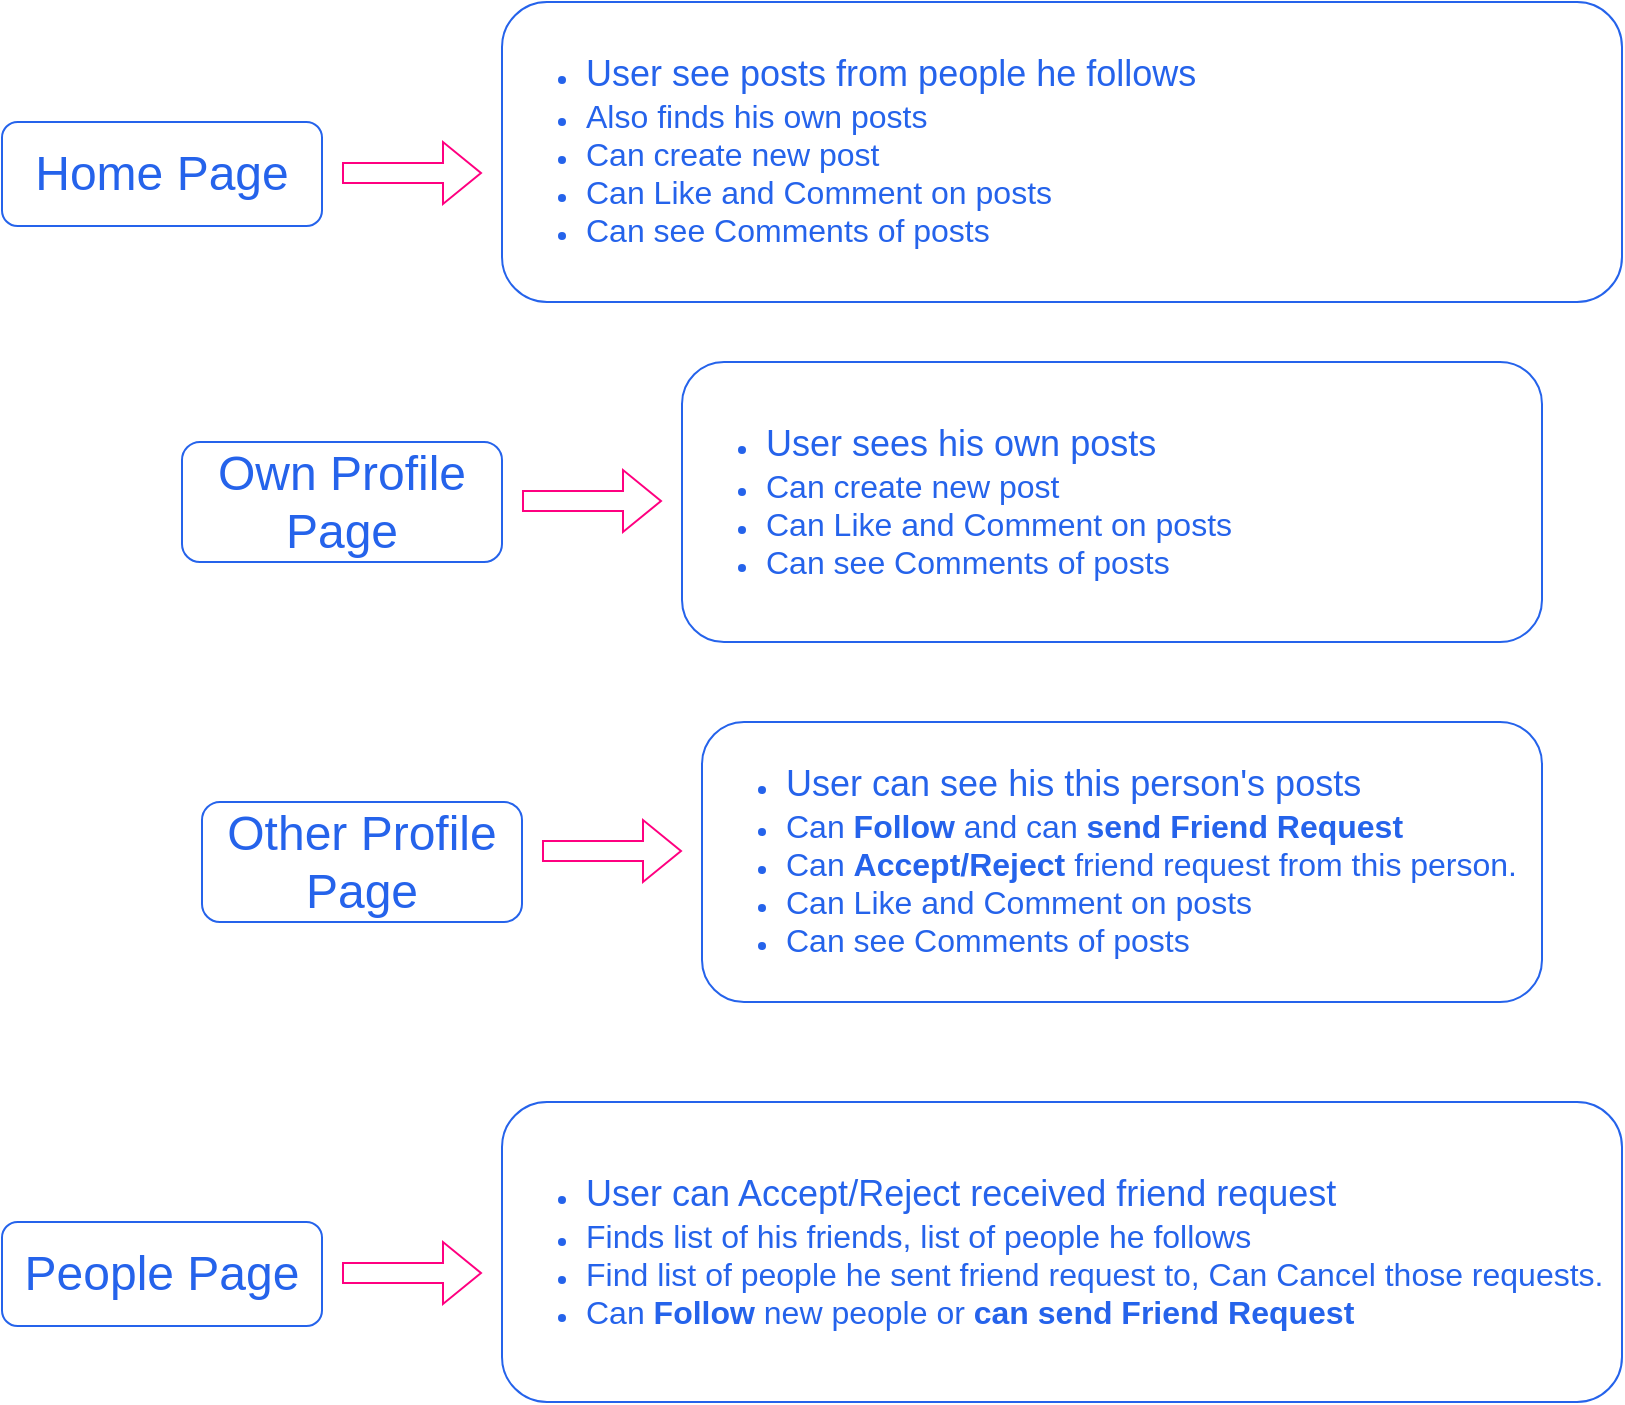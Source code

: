 <mxfile version="23.1.5" type="device">
  <diagram name="Page-1" id="V96OR2ep9DXPKzGtc8qw">
    <mxGraphModel dx="1648" dy="992" grid="1" gridSize="10" guides="1" tooltips="1" connect="1" arrows="1" fold="1" page="1" pageScale="1" pageWidth="1100" pageHeight="850" math="0" shadow="0">
      <root>
        <mxCell id="0" />
        <mxCell id="1" parent="0" />
        <mxCell id="uz5QgHpY2Cw1FlYYKC5Z-1" value="&lt;font style=&quot;font-size: 24px;&quot;&gt;Home Page&lt;/font&gt;" style="rounded=1;whiteSpace=wrap;html=1;fillColor=none;fontColor=#2563EB;strokeColor=#2563EB;" parent="1" vertex="1">
          <mxGeometry x="30" y="180" width="160" height="52" as="geometry" />
        </mxCell>
        <mxCell id="uz5QgHpY2Cw1FlYYKC5Z-31" value="&lt;ul&gt;&lt;li&gt;&lt;font style=&quot;font-size: 18px;&quot;&gt;User see posts from people he follows&lt;/font&gt;&lt;/li&gt;&lt;li&gt;&lt;font size=&quot;3&quot;&gt;Also finds his own posts&lt;/font&gt;&lt;/li&gt;&lt;li&gt;&lt;font size=&quot;3&quot;&gt;Can create new post&lt;/font&gt;&lt;/li&gt;&lt;li&gt;&lt;font size=&quot;3&quot;&gt;Can Like and Comment on posts&lt;/font&gt;&lt;/li&gt;&lt;li&gt;&lt;font size=&quot;3&quot;&gt;Can see Comments of posts&lt;/font&gt;&lt;/li&gt;&lt;/ul&gt;" style="rounded=1;whiteSpace=wrap;html=1;fontColor=#2563EB;labelBackgroundColor=none;labelBorderColor=none;strokeColor=#2563EB;align=left;" parent="1" vertex="1">
          <mxGeometry x="280" y="120" width="560" height="150" as="geometry" />
        </mxCell>
        <mxCell id="FxMdJe1kMajjNA-1XhJt-1" value="&lt;font style=&quot;font-size: 24px;&quot;&gt;Own Profile Page&lt;/font&gt;" style="rounded=1;whiteSpace=wrap;html=1;fillColor=none;fontColor=#2563EB;strokeColor=#2563EB;" vertex="1" parent="1">
          <mxGeometry x="120" y="340" width="160" height="60" as="geometry" />
        </mxCell>
        <mxCell id="FxMdJe1kMajjNA-1XhJt-2" value="&lt;ul&gt;&lt;li&gt;&lt;font style=&quot;font-size: 18px;&quot;&gt;&lt;font style=&quot;&quot;&gt;User sees&amp;nbsp;&lt;/font&gt;his own posts&lt;/font&gt;&lt;/li&gt;&lt;li&gt;&lt;font size=&quot;3&quot;&gt;Can create new post&lt;/font&gt;&lt;/li&gt;&lt;li&gt;&lt;font size=&quot;3&quot;&gt;Can Like and Comment on posts&lt;/font&gt;&lt;/li&gt;&lt;li&gt;&lt;font size=&quot;3&quot;&gt;Can see Comments of posts&lt;/font&gt;&lt;/li&gt;&lt;/ul&gt;" style="rounded=1;whiteSpace=wrap;html=1;fontColor=#2563EB;labelBackgroundColor=none;labelBorderColor=none;strokeColor=#2563EB;align=left;" vertex="1" parent="1">
          <mxGeometry x="370" y="300" width="430" height="140" as="geometry" />
        </mxCell>
        <mxCell id="FxMdJe1kMajjNA-1XhJt-3" value="&lt;font style=&quot;font-size: 24px;&quot;&gt;Other Profile Page&lt;/font&gt;" style="rounded=1;whiteSpace=wrap;html=1;fillColor=none;fontColor=#2563EB;strokeColor=#2563EB;" vertex="1" parent="1">
          <mxGeometry x="130" y="520" width="160" height="60" as="geometry" />
        </mxCell>
        <mxCell id="FxMdJe1kMajjNA-1XhJt-4" value="&lt;ul&gt;&lt;li&gt;&lt;font style=&quot;font-size: 18px;&quot;&gt;&lt;font style=&quot;&quot;&gt;User can see&amp;nbsp;&lt;/font&gt;his this person&#39;s posts&lt;/font&gt;&lt;/li&gt;&lt;li&gt;&lt;font size=&quot;3&quot;&gt;Can &lt;b&gt;Follow&lt;/b&gt; and can &lt;b&gt;send Friend Request&lt;br&gt;&lt;/b&gt;&lt;/font&gt;&lt;/li&gt;&lt;li&gt;&lt;font size=&quot;3&quot;&gt;Can &lt;b&gt;Accept/Reject &lt;/b&gt;friend request from this person.&lt;/font&gt;&lt;/li&gt;&lt;li&gt;&lt;font size=&quot;3&quot;&gt;Can Like and Comment on posts&lt;/font&gt;&lt;/li&gt;&lt;li&gt;&lt;font size=&quot;3&quot;&gt;Can see Comments of posts&lt;/font&gt;&lt;/li&gt;&lt;/ul&gt;" style="rounded=1;whiteSpace=wrap;html=1;fontColor=#2563EB;labelBackgroundColor=none;labelBorderColor=none;strokeColor=#2563EB;align=left;" vertex="1" parent="1">
          <mxGeometry x="380" y="480" width="420" height="140" as="geometry" />
        </mxCell>
        <mxCell id="FxMdJe1kMajjNA-1XhJt-7" value="" style="shape=flexArrow;endArrow=classic;html=1;rounded=0;strokeColor=#FF0080;" edge="1" parent="1">
          <mxGeometry width="50" height="50" relative="1" as="geometry">
            <mxPoint x="200" y="205.5" as="sourcePoint" />
            <mxPoint x="270" y="205.5" as="targetPoint" />
          </mxGeometry>
        </mxCell>
        <mxCell id="FxMdJe1kMajjNA-1XhJt-8" value="" style="shape=flexArrow;endArrow=classic;html=1;rounded=0;strokeColor=#FF0080;" edge="1" parent="1">
          <mxGeometry width="50" height="50" relative="1" as="geometry">
            <mxPoint x="290" y="369.5" as="sourcePoint" />
            <mxPoint x="360" y="369.5" as="targetPoint" />
          </mxGeometry>
        </mxCell>
        <mxCell id="FxMdJe1kMajjNA-1XhJt-9" value="" style="shape=flexArrow;endArrow=classic;html=1;rounded=0;strokeColor=#FF0080;" edge="1" parent="1">
          <mxGeometry width="50" height="50" relative="1" as="geometry">
            <mxPoint x="300" y="544.5" as="sourcePoint" />
            <mxPoint x="370" y="544.5" as="targetPoint" />
          </mxGeometry>
        </mxCell>
        <mxCell id="FxMdJe1kMajjNA-1XhJt-10" value="&lt;font style=&quot;font-size: 24px;&quot;&gt;People Page&lt;/font&gt;" style="rounded=1;whiteSpace=wrap;html=1;fillColor=none;fontColor=#2563EB;strokeColor=#2563EB;" vertex="1" parent="1">
          <mxGeometry x="30" y="730" width="160" height="52" as="geometry" />
        </mxCell>
        <mxCell id="FxMdJe1kMajjNA-1XhJt-11" value="&lt;ul&gt;&lt;li&gt;&lt;font style=&quot;font-size: 18px;&quot;&gt;User can Accept/Reject received friend request&lt;/font&gt;&lt;/li&gt;&lt;li&gt;&lt;font size=&quot;3&quot;&gt;Finds list of his friends, list of people he follows&lt;/font&gt;&lt;/li&gt;&lt;li&gt;&lt;font size=&quot;3&quot;&gt;Find list of people he sent friend request to, Can Cancel those requests.&lt;/font&gt;&lt;/li&gt;&lt;li&gt;&lt;font size=&quot;3&quot;&gt;Can &lt;b&gt;Follow &lt;/b&gt;new people or &lt;b&gt;can send Friend Request&lt;/b&gt;&lt;/font&gt;&lt;/li&gt;&lt;/ul&gt;" style="rounded=1;whiteSpace=wrap;html=1;fontColor=#2563EB;labelBackgroundColor=none;labelBorderColor=none;strokeColor=#2563EB;align=left;" vertex="1" parent="1">
          <mxGeometry x="280" y="670" width="560" height="150" as="geometry" />
        </mxCell>
        <mxCell id="FxMdJe1kMajjNA-1XhJt-12" value="" style="shape=flexArrow;endArrow=classic;html=1;rounded=0;strokeColor=#FF0080;" edge="1" parent="1">
          <mxGeometry width="50" height="50" relative="1" as="geometry">
            <mxPoint x="200" y="755.5" as="sourcePoint" />
            <mxPoint x="270" y="755.5" as="targetPoint" />
          </mxGeometry>
        </mxCell>
      </root>
    </mxGraphModel>
  </diagram>
</mxfile>
